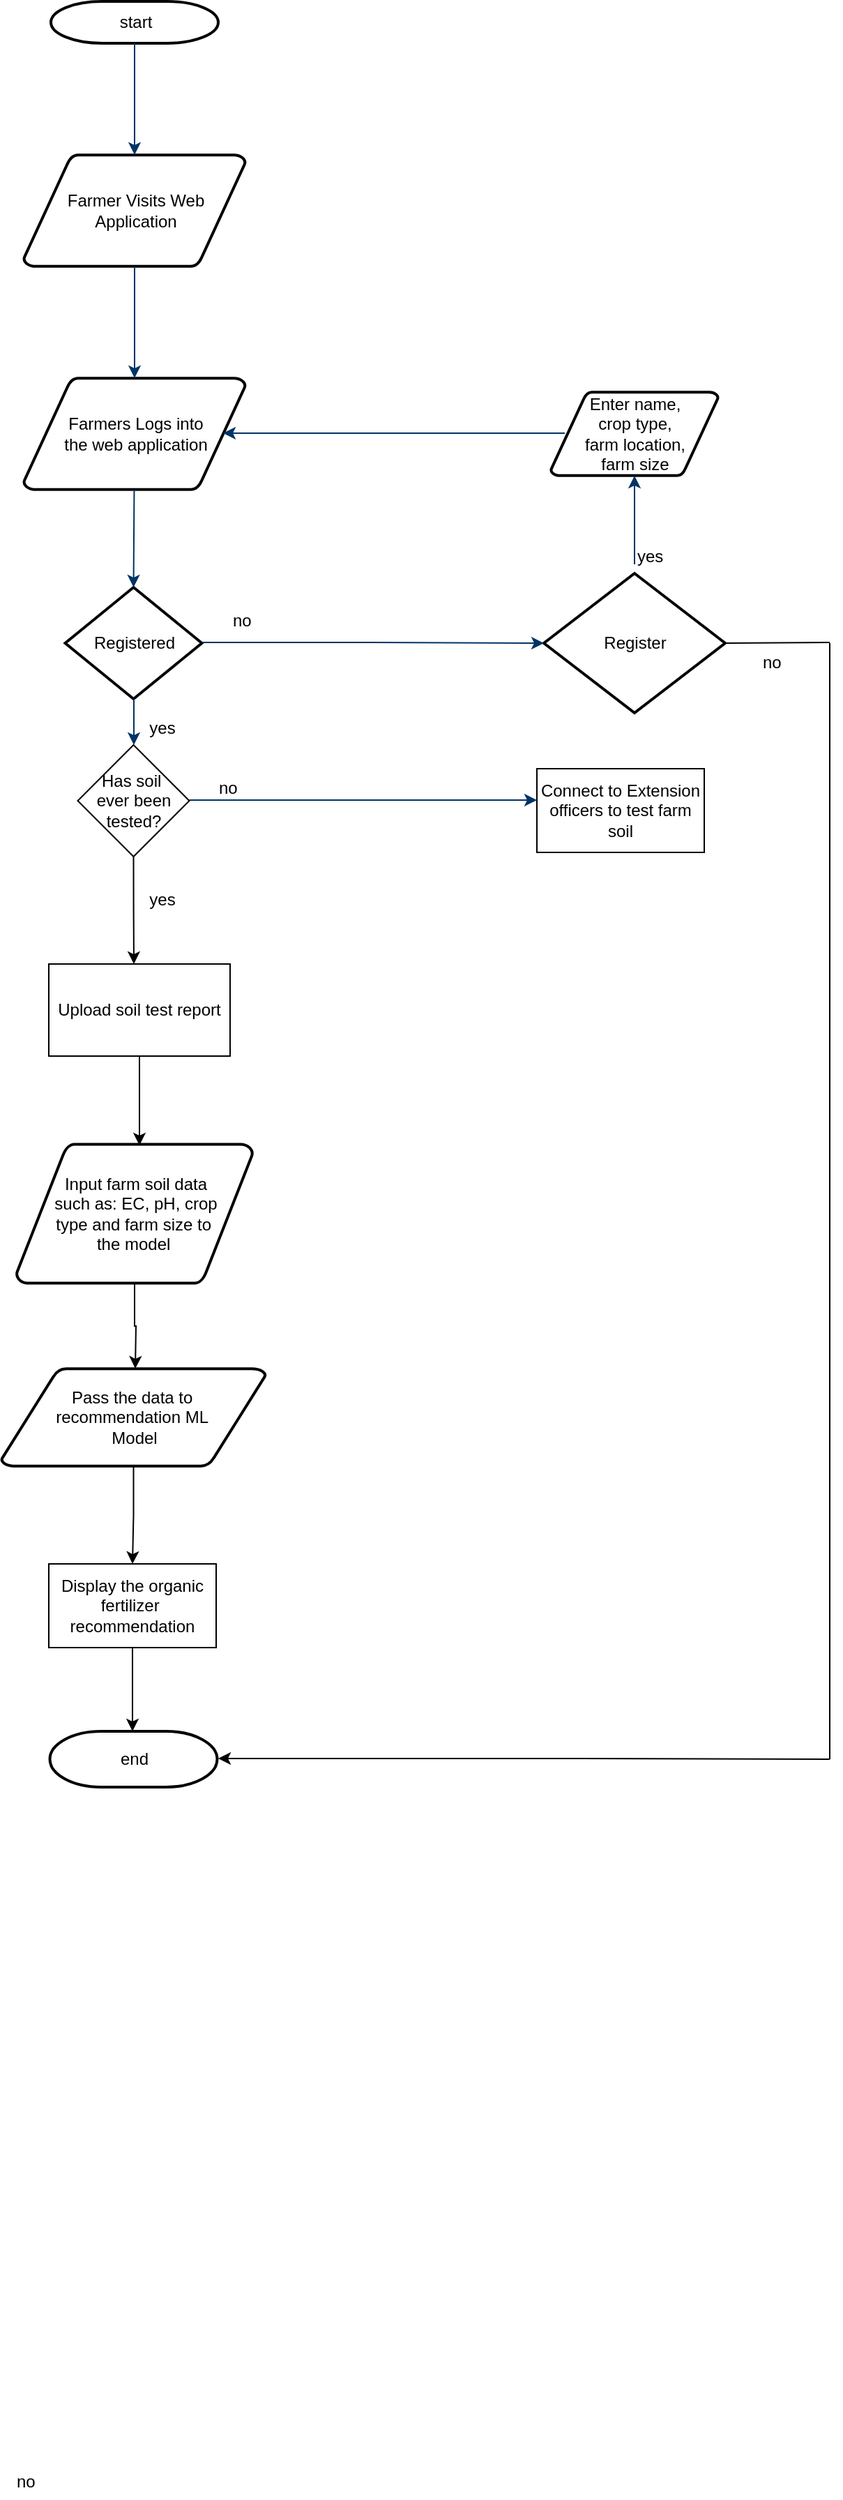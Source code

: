 <mxfile version="21.1.5" type="github">
  <diagram id="C5RBs43oDa-KdzZeNtuy" name="Page-1">
    <mxGraphModel dx="880" dy="480" grid="1" gridSize="10" guides="1" tooltips="1" connect="1" arrows="1" fold="1" page="1" pageScale="1" pageWidth="827" pageHeight="1169" math="0" shadow="0">
      <root>
        <mxCell id="WIyWlLk6GJQsqaUBKTNV-0" />
        <mxCell id="WIyWlLk6GJQsqaUBKTNV-1" parent="WIyWlLk6GJQsqaUBKTNV-0" />
        <mxCell id="2SWxDL8BZ0JXifuPJzlZ-59" value="start" style="shape=mxgraph.flowchart.terminator;strokeWidth=2;gradientColor=none;gradientDirection=north;fontStyle=0;html=1;" parent="WIyWlLk6GJQsqaUBKTNV-1" vertex="1">
          <mxGeometry x="161.5" y="250" width="120" height="30" as="geometry" />
        </mxCell>
        <mxCell id="2SWxDL8BZ0JXifuPJzlZ-60" value="Farmer Visits Web&lt;br&gt;Application" style="shape=mxgraph.flowchart.data;strokeWidth=2;gradientColor=none;gradientDirection=north;fontStyle=0;html=1;" parent="WIyWlLk6GJQsqaUBKTNV-1" vertex="1">
          <mxGeometry x="142" y="360" width="159" height="80" as="geometry" />
        </mxCell>
        <mxCell id="2SWxDL8BZ0JXifuPJzlZ-62" value="Farmers Logs into&lt;br&gt;the web application" style="shape=mxgraph.flowchart.data;strokeWidth=2;gradientColor=none;gradientDirection=north;fontStyle=0;html=1;" parent="WIyWlLk6GJQsqaUBKTNV-1" vertex="1">
          <mxGeometry x="142" y="520" width="159" height="80" as="geometry" />
        </mxCell>
        <mxCell id="2SWxDL8BZ0JXifuPJzlZ-63" value="Registered" style="shape=mxgraph.flowchart.decision;strokeWidth=2;gradientColor=none;gradientDirection=north;fontStyle=0;html=1;" parent="WIyWlLk6GJQsqaUBKTNV-1" vertex="1">
          <mxGeometry x="171.75" y="670" width="98" height="80" as="geometry" />
        </mxCell>
        <mxCell id="2SWxDL8BZ0JXifuPJzlZ-64" style="fontStyle=1;strokeColor=#003366;strokeWidth=1;html=1;rounded=0;" parent="WIyWlLk6GJQsqaUBKTNV-1" source="2SWxDL8BZ0JXifuPJzlZ-59" target="2SWxDL8BZ0JXifuPJzlZ-60" edge="1">
          <mxGeometry relative="1" as="geometry" />
        </mxCell>
        <mxCell id="2SWxDL8BZ0JXifuPJzlZ-65" style="fontStyle=1;strokeColor=#003366;strokeWidth=1;html=1;rounded=0;" parent="WIyWlLk6GJQsqaUBKTNV-1" source="2SWxDL8BZ0JXifuPJzlZ-60" target="2SWxDL8BZ0JXifuPJzlZ-62" edge="1">
          <mxGeometry relative="1" as="geometry" />
        </mxCell>
        <mxCell id="2SWxDL8BZ0JXifuPJzlZ-66" style="entryX=0.5;entryY=0;entryPerimeter=0;fontStyle=1;strokeColor=#003366;strokeWidth=1;html=1;rounded=0;" parent="WIyWlLk6GJQsqaUBKTNV-1" source="2SWxDL8BZ0JXifuPJzlZ-62" target="2SWxDL8BZ0JXifuPJzlZ-63" edge="1">
          <mxGeometry relative="1" as="geometry" />
        </mxCell>
        <mxCell id="2SWxDL8BZ0JXifuPJzlZ-68" value="no" style="text;fontStyle=0;html=1;strokeColor=none;gradientColor=none;fillColor=none;strokeWidth=2;" parent="WIyWlLk6GJQsqaUBKTNV-1" vertex="1">
          <mxGeometry x="290" y="680" width="40" height="26" as="geometry" />
        </mxCell>
        <mxCell id="2SWxDL8BZ0JXifuPJzlZ-71" value="yes" style="text;fontStyle=0;html=1;strokeColor=none;gradientColor=none;fillColor=none;strokeWidth=2;align=center;" parent="WIyWlLk6GJQsqaUBKTNV-1" vertex="1">
          <mxGeometry x="220.75" y="757" width="40" height="26" as="geometry" />
        </mxCell>
        <mxCell id="2SWxDL8BZ0JXifuPJzlZ-112" value="no" style="text;fontStyle=0;html=1;strokeColor=none;gradientColor=none;fillColor=none;strokeWidth=2;" parent="WIyWlLk6GJQsqaUBKTNV-1" vertex="1">
          <mxGeometry x="135" y="2014" width="40" height="26" as="geometry" />
        </mxCell>
        <mxCell id="80y-1C5riz5RvDaPz8T_-8" style="edgeStyle=orthogonalEdgeStyle;rounded=0;orthogonalLoop=1;jettySize=auto;html=1;exitX=0.5;exitY=1;exitDx=0;exitDy=0;exitPerimeter=0;" edge="1" parent="WIyWlLk6GJQsqaUBKTNV-1" source="2SWxDL8BZ0JXifuPJzlZ-120">
          <mxGeometry relative="1" as="geometry">
            <mxPoint x="222" y="1230" as="targetPoint" />
          </mxGeometry>
        </mxCell>
        <mxCell id="2SWxDL8BZ0JXifuPJzlZ-120" value="Input farm soil data&lt;br&gt;such as: EC, pH, crop&lt;br&gt;type and farm size to&amp;nbsp;&lt;br&gt;the model&amp;nbsp;" style="shape=mxgraph.flowchart.data;strokeWidth=2;gradientColor=none;gradientDirection=north;fontStyle=0;html=1;" parent="WIyWlLk6GJQsqaUBKTNV-1" vertex="1">
          <mxGeometry x="136.75" y="1069" width="169.5" height="100" as="geometry" />
        </mxCell>
        <mxCell id="80y-1C5riz5RvDaPz8T_-11" style="edgeStyle=orthogonalEdgeStyle;rounded=0;orthogonalLoop=1;jettySize=auto;html=1;entryX=0.5;entryY=0;entryDx=0;entryDy=0;" edge="1" parent="WIyWlLk6GJQsqaUBKTNV-1" source="2SWxDL8BZ0JXifuPJzlZ-121" target="2SWxDL8BZ0JXifuPJzlZ-124">
          <mxGeometry relative="1" as="geometry" />
        </mxCell>
        <mxCell id="2SWxDL8BZ0JXifuPJzlZ-121" value="Pass the data to&amp;nbsp;&lt;br&gt;recommendation ML&amp;nbsp;&lt;br&gt;Model" style="shape=mxgraph.flowchart.data;strokeWidth=2;gradientColor=none;gradientDirection=north;fontStyle=0;html=1;" parent="WIyWlLk6GJQsqaUBKTNV-1" vertex="1">
          <mxGeometry x="126" y="1230" width="189.5" height="70" as="geometry" />
        </mxCell>
        <mxCell id="80y-1C5riz5RvDaPz8T_-10" style="edgeStyle=orthogonalEdgeStyle;rounded=0;orthogonalLoop=1;jettySize=auto;html=1;exitX=0.5;exitY=1;exitDx=0;exitDy=0;" edge="1" parent="WIyWlLk6GJQsqaUBKTNV-1" source="2SWxDL8BZ0JXifuPJzlZ-124">
          <mxGeometry relative="1" as="geometry">
            <mxPoint x="220" y="1490" as="targetPoint" />
          </mxGeometry>
        </mxCell>
        <mxCell id="2SWxDL8BZ0JXifuPJzlZ-124" value="Display the organic&lt;br&gt;fertilizer&amp;nbsp;&lt;br&gt;recommendation" style="rounded=0;whiteSpace=wrap;html=1;" parent="WIyWlLk6GJQsqaUBKTNV-1" vertex="1">
          <mxGeometry x="160" y="1370" width="120" height="60" as="geometry" />
        </mxCell>
        <mxCell id="2SWxDL8BZ0JXifuPJzlZ-127" value="Register" style="shape=mxgraph.flowchart.decision;strokeWidth=2;gradientColor=none;gradientDirection=north;fontStyle=0;html=1;" parent="WIyWlLk6GJQsqaUBKTNV-1" vertex="1">
          <mxGeometry x="515" y="660" width="130" height="100" as="geometry" />
        </mxCell>
        <mxCell id="2SWxDL8BZ0JXifuPJzlZ-129" value="Enter name,&lt;br&gt;crop type,&lt;br&gt;farm location,&lt;br&gt;farm size" style="shape=mxgraph.flowchart.data;strokeWidth=2;gradientColor=none;gradientDirection=north;fontStyle=0;html=1;" parent="WIyWlLk6GJQsqaUBKTNV-1" vertex="1">
          <mxGeometry x="520" y="530" width="120" height="60" as="geometry" />
        </mxCell>
        <mxCell id="2SWxDL8BZ0JXifuPJzlZ-130" style="fontStyle=1;strokeColor=#003366;strokeWidth=1;html=1;rounded=0;entryX=0.5;entryY=1;entryDx=0;entryDy=0;entryPerimeter=0;exitX=0;exitY=0.75;exitDx=0;exitDy=0;" parent="WIyWlLk6GJQsqaUBKTNV-1" target="2SWxDL8BZ0JXifuPJzlZ-129" edge="1" source="2SWxDL8BZ0JXifuPJzlZ-131">
          <mxGeometry relative="1" as="geometry">
            <mxPoint x="580" y="680" as="sourcePoint" />
            <mxPoint x="580" y="710" as="targetPoint" />
          </mxGeometry>
        </mxCell>
        <mxCell id="2SWxDL8BZ0JXifuPJzlZ-131" value="yes" style="text;fontStyle=0;html=1;strokeColor=none;gradientColor=none;fillColor=none;strokeWidth=2;" parent="WIyWlLk6GJQsqaUBKTNV-1" vertex="1">
          <mxGeometry x="580" y="634" width="40" height="26" as="geometry" />
        </mxCell>
        <mxCell id="2SWxDL8BZ0JXifuPJzlZ-132" value="" style="edgeStyle=elbowEdgeStyle;elbow=horizontal;exitX=0;exitY=1;fontStyle=1;strokeColor=#003366;strokeWidth=1;html=1;rounded=0;exitDx=0;exitDy=0;" parent="WIyWlLk6GJQsqaUBKTNV-1" edge="1">
          <mxGeometry x="20" y="-696.5" width="100" height="100" as="geometry">
            <mxPoint x="530" y="559.5" as="sourcePoint" />
            <mxPoint x="285" y="559.5" as="targetPoint" />
          </mxGeometry>
        </mxCell>
        <mxCell id="2SWxDL8BZ0JXifuPJzlZ-133" value="end" style="shape=mxgraph.flowchart.terminator;strokeWidth=2;gradientColor=none;gradientDirection=north;fontStyle=0;html=1;" parent="WIyWlLk6GJQsqaUBKTNV-1" vertex="1">
          <mxGeometry x="160.75" y="1490" width="120" height="40" as="geometry" />
        </mxCell>
        <mxCell id="2SWxDL8BZ0JXifuPJzlZ-140" value="" style="endArrow=classic;html=1;rounded=0;" parent="WIyWlLk6GJQsqaUBKTNV-1" edge="1">
          <mxGeometry width="50" height="50" relative="1" as="geometry">
            <mxPoint x="720" y="1510" as="sourcePoint" />
            <mxPoint x="281.5" y="1509.5" as="targetPoint" />
            <Array as="points">
              <mxPoint x="541.5" y="1509.5" />
              <mxPoint x="301.5" y="1509.5" />
            </Array>
          </mxGeometry>
        </mxCell>
        <mxCell id="2SWxDL8BZ0JXifuPJzlZ-145" value="no" style="text;fontStyle=0;html=1;strokeColor=none;gradientColor=none;fillColor=none;strokeWidth=2;" parent="WIyWlLk6GJQsqaUBKTNV-1" vertex="1">
          <mxGeometry x="670" y="710" width="40" height="26" as="geometry" />
        </mxCell>
        <mxCell id="2SWxDL8BZ0JXifuPJzlZ-149" value="" style="edgeStyle=elbowEdgeStyle;elbow=horizontal;exitX=0;exitY=1;fontStyle=1;strokeColor=#003366;strokeWidth=1;html=1;rounded=0;exitDx=0;exitDy=0;entryX=0;entryY=0.5;entryDx=0;entryDy=0;entryPerimeter=0;" parent="WIyWlLk6GJQsqaUBKTNV-1" edge="1" target="2SWxDL8BZ0JXifuPJzlZ-127">
          <mxGeometry x="4.75" y="-546.5" width="100" height="100" as="geometry">
            <mxPoint x="269.75" y="709.5" as="sourcePoint" />
            <mxPoint x="476.75" y="710" as="targetPoint" />
            <Array as="points" />
          </mxGeometry>
        </mxCell>
        <mxCell id="2SWxDL8BZ0JXifuPJzlZ-151" value="" style="edgeStyle=elbowEdgeStyle;elbow=horizontal;fontColor=#001933;fontStyle=1;strokeColor=#003366;strokeWidth=1;html=1;rounded=0;entryX=0.5;entryY=0;entryDx=0;entryDy=0;entryPerimeter=0;" parent="WIyWlLk6GJQsqaUBKTNV-1" source="2SWxDL8BZ0JXifuPJzlZ-63" target="2SWxDL8BZ0JXifuPJzlZ-150" edge="1">
          <mxGeometry x="-100" y="390" width="100" height="100" as="geometry">
            <mxPoint x="221" y="759" as="sourcePoint" />
            <mxPoint x="221" y="950" as="targetPoint" />
          </mxGeometry>
        </mxCell>
        <mxCell id="80y-1C5riz5RvDaPz8T_-7" style="edgeStyle=orthogonalEdgeStyle;rounded=0;orthogonalLoop=1;jettySize=auto;html=1;exitX=0.5;exitY=1;exitDx=0;exitDy=0;" edge="1" parent="WIyWlLk6GJQsqaUBKTNV-1" source="2SWxDL8BZ0JXifuPJzlZ-150">
          <mxGeometry relative="1" as="geometry">
            <mxPoint x="221" y="940" as="targetPoint" />
          </mxGeometry>
        </mxCell>
        <mxCell id="2SWxDL8BZ0JXifuPJzlZ-150" value="Has soil&amp;nbsp;&lt;br&gt;ever been tested?" style="rhombus;whiteSpace=wrap;html=1;" parent="WIyWlLk6GJQsqaUBKTNV-1" vertex="1">
          <mxGeometry x="180.75" y="783" width="80" height="80" as="geometry" />
        </mxCell>
        <mxCell id="2SWxDL8BZ0JXifuPJzlZ-152" value="yes" style="text;fontStyle=0;html=1;strokeColor=none;gradientColor=none;fillColor=none;strokeWidth=2;align=center;" parent="WIyWlLk6GJQsqaUBKTNV-1" vertex="1">
          <mxGeometry x="220.75" y="880" width="40" height="26" as="geometry" />
        </mxCell>
        <mxCell id="2SWxDL8BZ0JXifuPJzlZ-153" value="" style="edgeStyle=elbowEdgeStyle;elbow=horizontal;exitX=0;exitY=1;fontStyle=1;strokeColor=#003366;strokeWidth=1;html=1;rounded=0;exitDx=0;exitDy=0;entryX=0;entryY=0.375;entryDx=0;entryDy=0;entryPerimeter=0;" parent="WIyWlLk6GJQsqaUBKTNV-1" target="2SWxDL8BZ0JXifuPJzlZ-154" edge="1">
          <mxGeometry x="-4.25" y="-433.5" width="100" height="100" as="geometry">
            <mxPoint x="260.75" y="822.5" as="sourcePoint" />
            <mxPoint x="505.75" y="822.5" as="targetPoint" />
            <Array as="points">
              <mxPoint x="380.75" y="766.5" />
            </Array>
          </mxGeometry>
        </mxCell>
        <mxCell id="2SWxDL8BZ0JXifuPJzlZ-154" value="Connect to Extension officers to test farm soil" style="rounded=0;whiteSpace=wrap;html=1;" parent="WIyWlLk6GJQsqaUBKTNV-1" vertex="1">
          <mxGeometry x="510" y="800" width="120" height="60" as="geometry" />
        </mxCell>
        <mxCell id="EBEWh_KZYFdhPImdMf1g-3" value="no" style="text;fontStyle=0;html=1;strokeColor=none;gradientColor=none;fillColor=none;strokeWidth=2;" parent="WIyWlLk6GJQsqaUBKTNV-1" vertex="1">
          <mxGeometry x="280" y="800" width="40" height="26" as="geometry" />
        </mxCell>
        <mxCell id="80y-1C5riz5RvDaPz8T_-6" style="edgeStyle=orthogonalEdgeStyle;rounded=0;orthogonalLoop=1;jettySize=auto;html=1;exitX=0.5;exitY=1;exitDx=0;exitDy=0;" edge="1" parent="WIyWlLk6GJQsqaUBKTNV-1" source="80y-1C5riz5RvDaPz8T_-0">
          <mxGeometry relative="1" as="geometry">
            <mxPoint x="225" y="1070" as="targetPoint" />
          </mxGeometry>
        </mxCell>
        <mxCell id="80y-1C5riz5RvDaPz8T_-0" value="Upload soil test report" style="rounded=0;whiteSpace=wrap;html=1;" vertex="1" parent="WIyWlLk6GJQsqaUBKTNV-1">
          <mxGeometry x="160" y="940" width="130" height="66" as="geometry" />
        </mxCell>
        <mxCell id="80y-1C5riz5RvDaPz8T_-13" value="" style="endArrow=none;html=1;rounded=0;" edge="1" parent="WIyWlLk6GJQsqaUBKTNV-1">
          <mxGeometry width="50" height="50" relative="1" as="geometry">
            <mxPoint x="720" y="1510" as="sourcePoint" />
            <mxPoint x="720" y="710" as="targetPoint" />
          </mxGeometry>
        </mxCell>
        <mxCell id="80y-1C5riz5RvDaPz8T_-15" value="" style="endArrow=none;html=1;rounded=0;exitX=1;exitY=0.5;exitDx=0;exitDy=0;exitPerimeter=0;" edge="1" parent="WIyWlLk6GJQsqaUBKTNV-1" source="2SWxDL8BZ0JXifuPJzlZ-127">
          <mxGeometry width="50" height="50" relative="1" as="geometry">
            <mxPoint x="660" y="709.5" as="sourcePoint" />
            <mxPoint x="720" y="709.5" as="targetPoint" />
          </mxGeometry>
        </mxCell>
      </root>
    </mxGraphModel>
  </diagram>
</mxfile>
